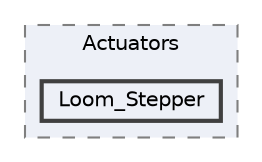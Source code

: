 digraph "C:/Users/Will/AppData/Local/Arduino15/packages/loom4/hardware/samd/4.0.6/libraries/Loom/src/Hardware/Actuators/Loom_Stepper"
{
 // LATEX_PDF_SIZE
  bgcolor="transparent";
  edge [fontname=Helvetica,fontsize=10,labelfontname=Helvetica,labelfontsize=10];
  node [fontname=Helvetica,fontsize=10,shape=box,height=0.2,width=0.4];
  compound=true
  subgraph clusterdir_f61bdc3dd6227e77353385cab0ce2984 {
    graph [ bgcolor="#edf0f7", pencolor="grey50", label="Actuators", fontname=Helvetica,fontsize=10 style="filled,dashed", URL="dir_f61bdc3dd6227e77353385cab0ce2984.html",tooltip=""]
  dir_c312f88198474ffbf2edf048f34a5430 [label="Loom_Stepper", fillcolor="#edf0f7", color="grey25", style="filled,bold", URL="dir_c312f88198474ffbf2edf048f34a5430.html",tooltip=""];
  }
}
